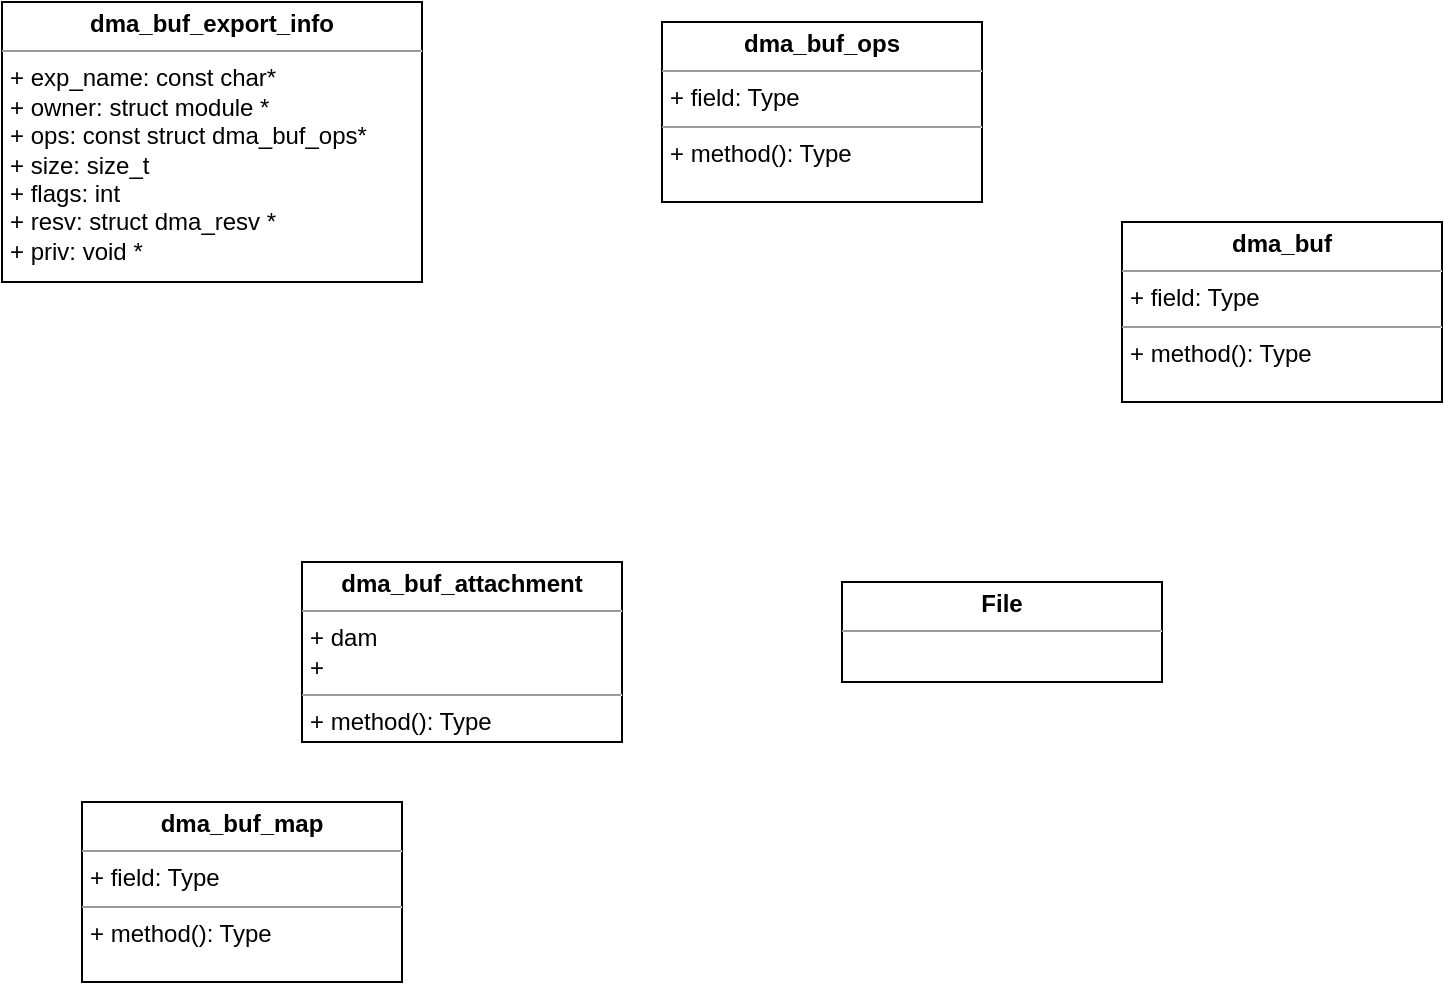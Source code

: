 <mxfile version="20.3.0" type="github"><diagram id="Rz0jJtDuvPuIPk1bJUnT" name="第 1 页"><mxGraphModel dx="1350" dy="773" grid="1" gridSize="10" guides="1" tooltips="1" connect="1" arrows="1" fold="1" page="1" pageScale="1" pageWidth="850" pageHeight="1100" math="0" shadow="0"><root><mxCell id="0"/><mxCell id="1" parent="0"/><mxCell id="ZBdbuD_MwkjKu3Mtv5qD-1" value="&lt;p style=&quot;margin:0px;margin-top:4px;text-align:center;&quot;&gt;&lt;b&gt;dma_buf_attachment&lt;/b&gt;&lt;/p&gt;&lt;hr size=&quot;1&quot;&gt;&lt;p style=&quot;margin:0px;margin-left:4px;&quot;&gt;+ dam&lt;/p&gt;&lt;p style=&quot;margin:0px;margin-left:4px;&quot;&gt;+&lt;/p&gt;&lt;hr size=&quot;1&quot;&gt;&lt;p style=&quot;margin:0px;margin-left:4px;&quot;&gt;+ method(): Type&lt;/p&gt;" style="verticalAlign=top;align=left;overflow=fill;fontSize=12;fontFamily=Helvetica;html=1;" vertex="1" parent="1"><mxGeometry x="230" y="340" width="160" height="90" as="geometry"/></mxCell><mxCell id="ZBdbuD_MwkjKu3Mtv5qD-2" value="&lt;p style=&quot;margin:0px;margin-top:4px;text-align:center;&quot;&gt;&lt;b&gt;dma_buf&lt;/b&gt;&lt;br&gt;&lt;/p&gt;&lt;hr size=&quot;1&quot;&gt;&lt;p style=&quot;margin:0px;margin-left:4px;&quot;&gt;+ field: Type&lt;/p&gt;&lt;hr size=&quot;1&quot;&gt;&lt;p style=&quot;margin:0px;margin-left:4px;&quot;&gt;+ method(): Type&lt;/p&gt;" style="verticalAlign=top;align=left;overflow=fill;fontSize=12;fontFamily=Helvetica;html=1;" vertex="1" parent="1"><mxGeometry x="640" y="170" width="160" height="90" as="geometry"/></mxCell><mxCell id="ZBdbuD_MwkjKu3Mtv5qD-3" value="&lt;p style=&quot;margin:0px;margin-top:4px;text-align:center;&quot;&gt;&lt;b&gt;File&lt;/b&gt;&lt;/p&gt;&lt;hr size=&quot;1&quot;&gt;&lt;p style=&quot;margin:0px;margin-left:4px;&quot;&gt;&lt;/p&gt;&lt;p style=&quot;margin:0px;margin-left:4px;&quot;&gt;&lt;br&gt;&lt;/p&gt;" style="verticalAlign=top;align=left;overflow=fill;fontSize=12;fontFamily=Helvetica;html=1;" vertex="1" parent="1"><mxGeometry x="500" y="350" width="160" height="50" as="geometry"/></mxCell><mxCell id="ZBdbuD_MwkjKu3Mtv5qD-5" value="&lt;p style=&quot;margin:0px;margin-top:4px;text-align:center;&quot;&gt;&lt;b&gt;dma_buf_map&lt;/b&gt;&lt;br&gt;&lt;/p&gt;&lt;hr size=&quot;1&quot;&gt;&lt;p style=&quot;margin:0px;margin-left:4px;&quot;&gt;+ field: Type&lt;/p&gt;&lt;hr size=&quot;1&quot;&gt;&lt;p style=&quot;margin:0px;margin-left:4px;&quot;&gt;+ method(): Type&lt;/p&gt;" style="verticalAlign=top;align=left;overflow=fill;fontSize=12;fontFamily=Helvetica;html=1;" vertex="1" parent="1"><mxGeometry x="120" y="460" width="160" height="90" as="geometry"/></mxCell><mxCell id="ZBdbuD_MwkjKu3Mtv5qD-6" value="&lt;p style=&quot;margin:0px;margin-top:4px;text-align:center;&quot;&gt;&lt;b&gt;dma_buf_export_info&lt;/b&gt;&lt;br&gt;&lt;/p&gt;&lt;hr size=&quot;1&quot;&gt;&lt;p style=&quot;margin:0px;margin-left:4px;&quot;&gt;+ exp_name: const char*&lt;/p&gt;&lt;p style=&quot;margin:0px;margin-left:4px;&quot;&gt;+ owner: struct module *&lt;/p&gt;&lt;p style=&quot;margin:0px;margin-left:4px;&quot;&gt;+ ops: const struct dma_buf_ops*&lt;/p&gt;&lt;p style=&quot;margin:0px;margin-left:4px;&quot;&gt;+ size: size_t&lt;/p&gt;&lt;p style=&quot;margin:0px;margin-left:4px;&quot;&gt;+ flags: int&lt;/p&gt;&lt;p style=&quot;margin:0px;margin-left:4px;&quot;&gt;+ resv: struct dma_resv *&lt;/p&gt;&lt;p style=&quot;margin:0px;margin-left:4px;&quot;&gt;+ priv: void *&lt;/p&gt;" style="verticalAlign=top;align=left;overflow=fill;fontSize=12;fontFamily=Helvetica;html=1;" vertex="1" parent="1"><mxGeometry x="80" y="60" width="210" height="140" as="geometry"/></mxCell><mxCell id="ZBdbuD_MwkjKu3Mtv5qD-16" value="&lt;p style=&quot;margin:0px;margin-top:4px;text-align:center;&quot;&gt;&lt;b&gt;dma_buf_ops&lt;/b&gt;&lt;br&gt;&lt;/p&gt;&lt;hr size=&quot;1&quot;&gt;&lt;p style=&quot;margin:0px;margin-left:4px;&quot;&gt;+ field: Type&lt;/p&gt;&lt;hr size=&quot;1&quot;&gt;&lt;p style=&quot;margin:0px;margin-left:4px;&quot;&gt;+ method(): Type&lt;/p&gt;" style="verticalAlign=top;align=left;overflow=fill;fontSize=12;fontFamily=Helvetica;html=1;" vertex="1" parent="1"><mxGeometry x="410" y="70" width="160" height="90" as="geometry"/></mxCell></root></mxGraphModel></diagram></mxfile>